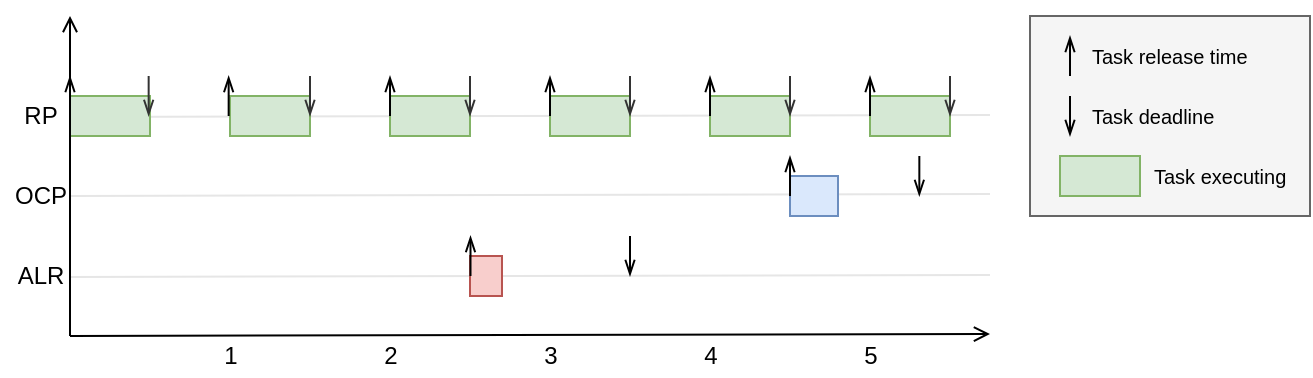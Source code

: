 <mxfile version="12.4.3" type="github" pages="1">
  <diagram id="sRAO7Hk_80I6LEePJG4M" name="Page-1">
    <mxGraphModel dx="949" dy="618" grid="1" gridSize="10" guides="1" tooltips="1" connect="1" arrows="1" fold="1" page="1" pageScale="1" pageWidth="827" pageHeight="1169" math="0" shadow="0">
      <root>
        <mxCell id="0"/>
        <mxCell id="1" parent="0"/>
        <mxCell id="RulQup9q2YmIV7eG4xbJ-24" value="" style="endArrow=none;html=1;endFill=0;strokeColor=#E6E6E6;" edge="1" parent="1">
          <mxGeometry width="50" height="50" relative="1" as="geometry">
            <mxPoint x="160" y="530" as="sourcePoint"/>
            <mxPoint x="620" y="529" as="targetPoint"/>
          </mxGeometry>
        </mxCell>
        <mxCell id="RulQup9q2YmIV7eG4xbJ-25" value="" style="endArrow=none;html=1;endFill=0;strokeColor=#E6E6E6;" edge="1" parent="1">
          <mxGeometry width="50" height="50" relative="1" as="geometry">
            <mxPoint x="160" y="490.5" as="sourcePoint"/>
            <mxPoint x="620" y="489.5" as="targetPoint"/>
          </mxGeometry>
        </mxCell>
        <mxCell id="RulQup9q2YmIV7eG4xbJ-23" value="" style="endArrow=none;html=1;endFill=0;strokeColor=#E6E6E6;" edge="1" parent="1">
          <mxGeometry width="50" height="50" relative="1" as="geometry">
            <mxPoint x="160" y="570.5" as="sourcePoint"/>
            <mxPoint x="620" y="569.5" as="targetPoint"/>
          </mxGeometry>
        </mxCell>
        <mxCell id="RulQup9q2YmIV7eG4xbJ-16" value="" style="rounded=0;whiteSpace=wrap;html=1;fontSize=10;fillColor=#f5f5f5;strokeColor=#666666;fontColor=#333333;" vertex="1" parent="1">
          <mxGeometry x="640" y="440" width="140" height="100" as="geometry"/>
        </mxCell>
        <mxCell id="W29eM44_vHv2-b0sia-F-3" value="1" style="text;html=1;align=center;verticalAlign=middle;resizable=0;points=[];;autosize=1;" parent="1" vertex="1">
          <mxGeometry x="230" y="600" width="20" height="20" as="geometry"/>
        </mxCell>
        <mxCell id="W29eM44_vHv2-b0sia-F-4" value="2" style="text;html=1;align=center;verticalAlign=middle;resizable=0;points=[];;autosize=1;" parent="1" vertex="1">
          <mxGeometry x="310" y="600" width="20" height="20" as="geometry"/>
        </mxCell>
        <mxCell id="W29eM44_vHv2-b0sia-F-5" value="3" style="text;html=1;align=center;verticalAlign=middle;resizable=0;points=[];;autosize=1;" parent="1" vertex="1">
          <mxGeometry x="390" y="600" width="20" height="20" as="geometry"/>
        </mxCell>
        <mxCell id="W29eM44_vHv2-b0sia-F-6" value="4" style="text;html=1;align=center;verticalAlign=middle;resizable=0;points=[];;autosize=1;" parent="1" vertex="1">
          <mxGeometry x="470" y="600" width="20" height="20" as="geometry"/>
        </mxCell>
        <mxCell id="W29eM44_vHv2-b0sia-F-7" value="5" style="text;html=1;align=center;verticalAlign=middle;resizable=0;points=[];;autosize=1;" parent="1" vertex="1">
          <mxGeometry x="550" y="600" width="20" height="20" as="geometry"/>
        </mxCell>
        <mxCell id="W29eM44_vHv2-b0sia-F-8" value="ALR" style="text;html=1;align=center;verticalAlign=middle;resizable=0;points=[];;autosize=1;" parent="1" vertex="1">
          <mxGeometry x="125" y="560" width="40" height="20" as="geometry"/>
        </mxCell>
        <mxCell id="W29eM44_vHv2-b0sia-F-9" value="" style="whiteSpace=wrap;html=1;fillColor=#f8cecc;strokeColor=#b85450;" parent="1" vertex="1">
          <mxGeometry x="360" y="560" width="16" height="20" as="geometry"/>
        </mxCell>
        <mxCell id="W29eM44_vHv2-b0sia-F-10" value="OCP" style="text;html=1;align=center;verticalAlign=middle;resizable=0;points=[];;autosize=1;" parent="1" vertex="1">
          <mxGeometry x="125" y="520" width="40" height="20" as="geometry"/>
        </mxCell>
        <mxCell id="W29eM44_vHv2-b0sia-F-11" value="" style="whiteSpace=wrap;html=1;fillColor=#dae8fc;strokeColor=#6c8ebf;" parent="1" vertex="1">
          <mxGeometry x="520" y="520" width="24" height="20" as="geometry"/>
        </mxCell>
        <mxCell id="W29eM44_vHv2-b0sia-F-12" value="RP" style="text;html=1;align=center;verticalAlign=middle;resizable=0;points=[];;autosize=1;" parent="1" vertex="1">
          <mxGeometry x="130" y="480" width="30" height="20" as="geometry"/>
        </mxCell>
        <mxCell id="W29eM44_vHv2-b0sia-F-13" value="" style="whiteSpace=wrap;html=1;fillColor=#d5e8d4;strokeColor=#82b366;" parent="1" vertex="1">
          <mxGeometry x="160" y="480" width="40" height="20" as="geometry"/>
        </mxCell>
        <mxCell id="W29eM44_vHv2-b0sia-F-16" value="" style="whiteSpace=wrap;html=1;fillColor=#d5e8d4;strokeColor=#82b366;" parent="1" vertex="1">
          <mxGeometry x="240" y="480" width="40" height="20" as="geometry"/>
        </mxCell>
        <mxCell id="W29eM44_vHv2-b0sia-F-17" value="" style="whiteSpace=wrap;html=1;fillColor=#d5e8d4;strokeColor=#82b366;" parent="1" vertex="1">
          <mxGeometry x="320" y="480" width="40" height="20" as="geometry"/>
        </mxCell>
        <mxCell id="W29eM44_vHv2-b0sia-F-18" value="" style="whiteSpace=wrap;html=1;fillColor=#d5e8d4;strokeColor=#82b366;" parent="1" vertex="1">
          <mxGeometry x="400" y="480" width="40" height="20" as="geometry"/>
        </mxCell>
        <mxCell id="W29eM44_vHv2-b0sia-F-19" value="" style="endArrow=openThin;html=1;strokeWidth=1;endFill=0;" parent="1" edge="1">
          <mxGeometry width="50" height="50" relative="1" as="geometry">
            <mxPoint x="160" y="490" as="sourcePoint"/>
            <mxPoint x="160" y="470" as="targetPoint"/>
          </mxGeometry>
        </mxCell>
        <mxCell id="W29eM44_vHv2-b0sia-F-23" value="" style="whiteSpace=wrap;html=1;fillColor=#d5e8d4;strokeColor=#82b366;" parent="1" vertex="1">
          <mxGeometry x="480" y="480" width="40" height="20" as="geometry"/>
        </mxCell>
        <mxCell id="W29eM44_vHv2-b0sia-F-26" value="" style="whiteSpace=wrap;html=1;fillColor=#d5e8d4;strokeColor=#82b366;" parent="1" vertex="1">
          <mxGeometry x="560" y="480" width="40" height="20" as="geometry"/>
        </mxCell>
        <mxCell id="W29eM44_vHv2-b0sia-F-27" value="" style="endArrow=openThin;html=1;strokeWidth=1;endFill=0;" parent="1" edge="1">
          <mxGeometry width="50" height="50" relative="1" as="geometry">
            <mxPoint x="520" y="530" as="sourcePoint"/>
            <mxPoint x="520" y="510" as="targetPoint"/>
          </mxGeometry>
        </mxCell>
        <mxCell id="W29eM44_vHv2-b0sia-F-28" value="" style="endArrow=openThin;html=1;strokeWidth=1;endFill=0;" parent="1" edge="1">
          <mxGeometry width="50" height="50" relative="1" as="geometry">
            <mxPoint x="360.25" y="570" as="sourcePoint"/>
            <mxPoint x="360.25" y="550" as="targetPoint"/>
          </mxGeometry>
        </mxCell>
        <mxCell id="W29eM44_vHv2-b0sia-F-20" value="" style="endArrow=openThin;html=1;strokeWidth=1;endFill=0;" parent="1" edge="1">
          <mxGeometry width="50" height="50" relative="1" as="geometry">
            <mxPoint x="239.33" y="490" as="sourcePoint"/>
            <mxPoint x="239.33" y="470" as="targetPoint"/>
          </mxGeometry>
        </mxCell>
        <mxCell id="W29eM44_vHv2-b0sia-F-21" value="" style="endArrow=openThin;html=1;strokeWidth=1;endFill=0;" parent="1" edge="1">
          <mxGeometry width="50" height="50" relative="1" as="geometry">
            <mxPoint x="320.0" y="490" as="sourcePoint"/>
            <mxPoint x="320.0" y="470" as="targetPoint"/>
          </mxGeometry>
        </mxCell>
        <mxCell id="W29eM44_vHv2-b0sia-F-22" value="" style="endArrow=openThin;html=1;strokeWidth=1;endFill=0;" parent="1" edge="1">
          <mxGeometry width="50" height="50" relative="1" as="geometry">
            <mxPoint x="400" y="490" as="sourcePoint"/>
            <mxPoint x="400" y="470" as="targetPoint"/>
          </mxGeometry>
        </mxCell>
        <mxCell id="W29eM44_vHv2-b0sia-F-24" value="" style="endArrow=openThin;html=1;strokeWidth=1;endFill=0;" parent="1" edge="1">
          <mxGeometry width="50" height="50" relative="1" as="geometry">
            <mxPoint x="480" y="490" as="sourcePoint"/>
            <mxPoint x="480" y="470" as="targetPoint"/>
          </mxGeometry>
        </mxCell>
        <mxCell id="W29eM44_vHv2-b0sia-F-25" value="" style="endArrow=openThin;html=1;strokeWidth=1;endFill=0;" parent="1" edge="1">
          <mxGeometry width="50" height="50" relative="1" as="geometry">
            <mxPoint x="560" y="490" as="sourcePoint"/>
            <mxPoint x="560" y="470" as="targetPoint"/>
          </mxGeometry>
        </mxCell>
        <mxCell id="RulQup9q2YmIV7eG4xbJ-1" value="" style="endArrow=openThin;html=1;strokeWidth=1;endFill=0;strokeColor=#333333;" edge="1" parent="1">
          <mxGeometry width="50" height="50" relative="1" as="geometry">
            <mxPoint x="199.33" y="470" as="sourcePoint"/>
            <mxPoint x="199.33" y="490" as="targetPoint"/>
          </mxGeometry>
        </mxCell>
        <mxCell id="RulQup9q2YmIV7eG4xbJ-2" value="" style="endArrow=openThin;html=1;strokeWidth=1;endFill=0;strokeColor=#333333;" edge="1" parent="1">
          <mxGeometry width="50" height="50" relative="1" as="geometry">
            <mxPoint x="280" y="470" as="sourcePoint"/>
            <mxPoint x="280" y="490" as="targetPoint"/>
          </mxGeometry>
        </mxCell>
        <mxCell id="RulQup9q2YmIV7eG4xbJ-3" value="" style="endArrow=openThin;html=1;strokeWidth=1;endFill=0;strokeColor=#333333;" edge="1" parent="1">
          <mxGeometry width="50" height="50" relative="1" as="geometry">
            <mxPoint x="360" y="470" as="sourcePoint"/>
            <mxPoint x="360" y="490" as="targetPoint"/>
          </mxGeometry>
        </mxCell>
        <mxCell id="RulQup9q2YmIV7eG4xbJ-4" value="" style="endArrow=openThin;html=1;strokeWidth=1;endFill=0;strokeColor=#333333;" edge="1" parent="1">
          <mxGeometry width="50" height="50" relative="1" as="geometry">
            <mxPoint x="440" y="470" as="sourcePoint"/>
            <mxPoint x="440" y="490" as="targetPoint"/>
          </mxGeometry>
        </mxCell>
        <mxCell id="RulQup9q2YmIV7eG4xbJ-5" value="" style="endArrow=openThin;html=1;strokeWidth=1;endFill=0;strokeColor=#333333;" edge="1" parent="1">
          <mxGeometry width="50" height="50" relative="1" as="geometry">
            <mxPoint x="520" y="470" as="sourcePoint"/>
            <mxPoint x="520" y="490" as="targetPoint"/>
          </mxGeometry>
        </mxCell>
        <mxCell id="RulQup9q2YmIV7eG4xbJ-6" value="" style="endArrow=openThin;html=1;strokeWidth=1;endFill=0;strokeColor=#333333;" edge="1" parent="1">
          <mxGeometry width="50" height="50" relative="1" as="geometry">
            <mxPoint x="600" y="470" as="sourcePoint"/>
            <mxPoint x="600" y="490" as="targetPoint"/>
          </mxGeometry>
        </mxCell>
        <mxCell id="RulQup9q2YmIV7eG4xbJ-7" value="" style="endArrow=openThin;html=1;strokeWidth=1;endFill=0;" edge="1" parent="1">
          <mxGeometry width="50" height="50" relative="1" as="geometry">
            <mxPoint x="440" y="550" as="sourcePoint"/>
            <mxPoint x="440" y="570" as="targetPoint"/>
          </mxGeometry>
        </mxCell>
        <mxCell id="RulQup9q2YmIV7eG4xbJ-8" value="" style="endArrow=openThin;html=1;strokeWidth=1;endFill=0;" edge="1" parent="1">
          <mxGeometry width="50" height="50" relative="1" as="geometry">
            <mxPoint x="584.67" y="510" as="sourcePoint"/>
            <mxPoint x="584.67" y="530" as="targetPoint"/>
          </mxGeometry>
        </mxCell>
        <mxCell id="W29eM44_vHv2-b0sia-F-1" value="" style="endArrow=open;html=1;endFill=0;" parent="1" edge="1">
          <mxGeometry width="50" height="50" relative="1" as="geometry">
            <mxPoint x="160" y="600" as="sourcePoint"/>
            <mxPoint x="620" y="599" as="targetPoint"/>
          </mxGeometry>
        </mxCell>
        <mxCell id="W29eM44_vHv2-b0sia-F-2" value="" style="endArrow=open;html=1;endFill=0;" parent="1" edge="1">
          <mxGeometry width="50" height="50" relative="1" as="geometry">
            <mxPoint x="160" y="600" as="sourcePoint"/>
            <mxPoint x="160" y="440" as="targetPoint"/>
          </mxGeometry>
        </mxCell>
        <mxCell id="RulQup9q2YmIV7eG4xbJ-9" value="" style="endArrow=openThin;html=1;strokeWidth=1;endFill=0;" edge="1" parent="1">
          <mxGeometry width="50" height="50" relative="1" as="geometry">
            <mxPoint x="660.0" y="470" as="sourcePoint"/>
            <mxPoint x="660.0" y="450" as="targetPoint"/>
          </mxGeometry>
        </mxCell>
        <mxCell id="RulQup9q2YmIV7eG4xbJ-10" value="Task release time" style="text;html=1;align=left;verticalAlign=middle;resizable=0;points=[];;autosize=1;fontSize=10;" vertex="1" parent="1">
          <mxGeometry x="669" y="450" width="90" height="20" as="geometry"/>
        </mxCell>
        <mxCell id="RulQup9q2YmIV7eG4xbJ-12" value="" style="endArrow=openThin;html=1;strokeWidth=1;endFill=0;" edge="1" parent="1">
          <mxGeometry width="50" height="50" relative="1" as="geometry">
            <mxPoint x="660" y="480" as="sourcePoint"/>
            <mxPoint x="660" y="500" as="targetPoint"/>
          </mxGeometry>
        </mxCell>
        <mxCell id="RulQup9q2YmIV7eG4xbJ-13" value="Task deadline" style="text;html=1;align=left;verticalAlign=middle;resizable=0;points=[];;autosize=1;fontSize=10;" vertex="1" parent="1">
          <mxGeometry x="669" y="480" width="80" height="20" as="geometry"/>
        </mxCell>
        <mxCell id="RulQup9q2YmIV7eG4xbJ-18" value="" style="whiteSpace=wrap;html=1;fillColor=#d5e8d4;strokeColor=#82b366;" vertex="1" parent="1">
          <mxGeometry x="655" y="510" width="40" height="20" as="geometry"/>
        </mxCell>
        <mxCell id="RulQup9q2YmIV7eG4xbJ-22" value="Task executing" style="text;html=1;align=left;verticalAlign=middle;resizable=0;points=[];;autosize=1;fontSize=10;" vertex="1" parent="1">
          <mxGeometry x="700" y="510" width="80" height="20" as="geometry"/>
        </mxCell>
      </root>
    </mxGraphModel>
  </diagram>
</mxfile>
